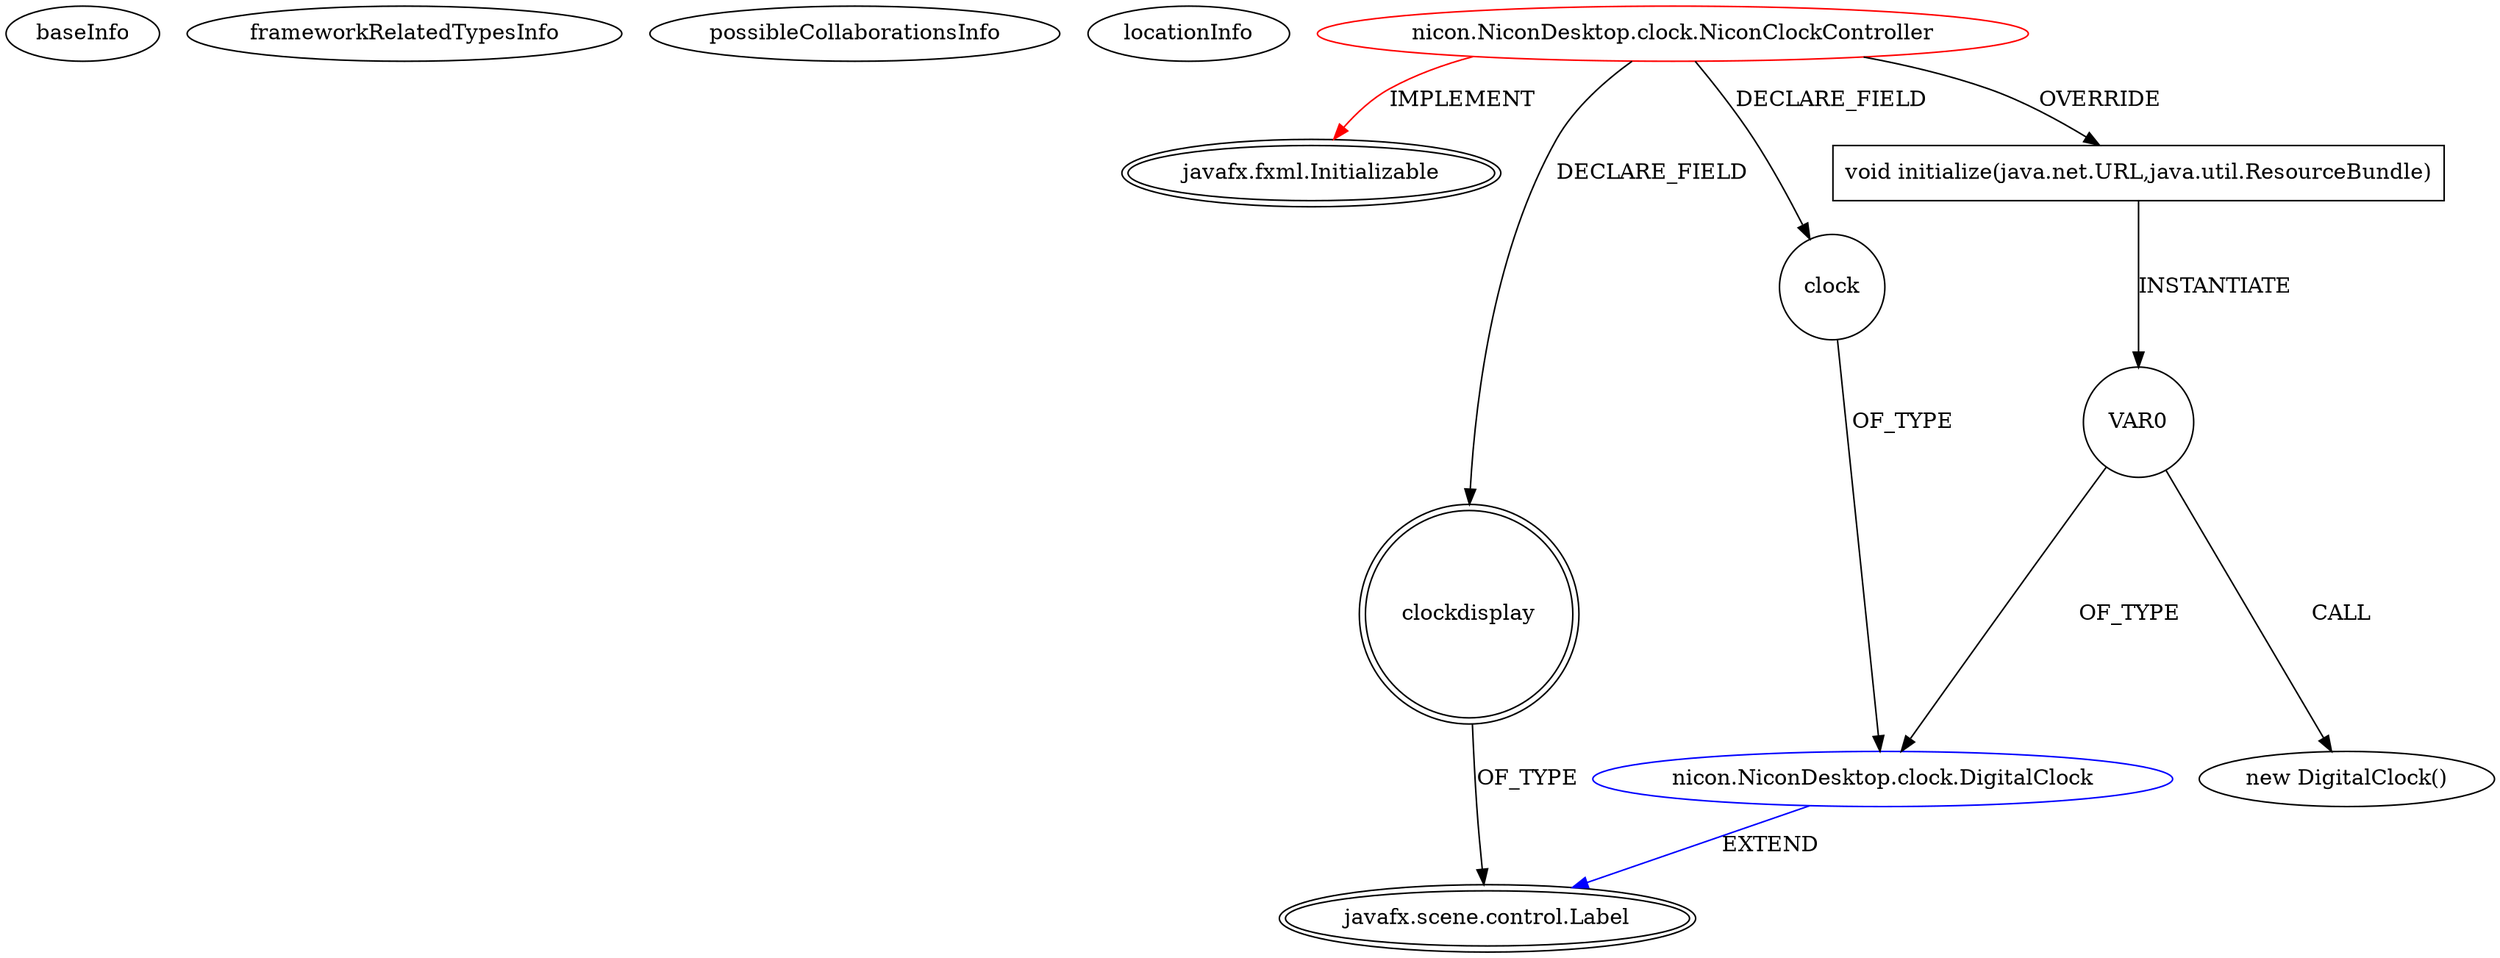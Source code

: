 digraph {
baseInfo[graphId=2531,category="extension_graph",isAnonymous=false,possibleRelation=true]
frameworkRelatedTypesInfo[0="javafx.fxml.Initializable"]
possibleCollaborationsInfo[0="2531~OVERRIDING_METHOD_DECLARATION-INSTANTIATION-FIELD_DECLARATION-~javafx.fxml.Initializable ~javafx.scene.control.Label ~false~false"]
locationInfo[projectName="dony1990-ProsDesktop",filePath="/dony1990-ProsDesktop/ProsDesktop-master/src/nicon/NiconDesktop/clock/NiconClockController.java",contextSignature="NiconClockController",graphId="2531"]
0[label="nicon.NiconDesktop.clock.NiconClockController",vertexType="ROOT_CLIENT_CLASS_DECLARATION",isFrameworkType=false,color=red]
1[label="javafx.fxml.Initializable",vertexType="FRAMEWORK_INTERFACE_TYPE",isFrameworkType=true,peripheries=2]
2[label="clock",vertexType="FIELD_DECLARATION",isFrameworkType=false,shape=circle]
3[label="nicon.NiconDesktop.clock.DigitalClock",vertexType="REFERENCE_CLIENT_CLASS_DECLARATION",isFrameworkType=false,color=blue]
4[label="javafx.scene.control.Label",vertexType="FRAMEWORK_CLASS_TYPE",isFrameworkType=true,peripheries=2]
5[label="clockdisplay",vertexType="FIELD_DECLARATION",isFrameworkType=true,peripheries=2,shape=circle]
7[label="void initialize(java.net.URL,java.util.ResourceBundle)",vertexType="OVERRIDING_METHOD_DECLARATION",isFrameworkType=false,shape=box]
9[label="VAR0",vertexType="VARIABLE_EXPRESION",isFrameworkType=false,shape=circle]
8[label="new DigitalClock()",vertexType="CONSTRUCTOR_CALL",isFrameworkType=false]
0->1[label="IMPLEMENT",color=red]
0->2[label="DECLARE_FIELD"]
3->4[label="EXTEND",color=blue]
2->3[label="OF_TYPE"]
0->5[label="DECLARE_FIELD"]
5->4[label="OF_TYPE"]
0->7[label="OVERRIDE"]
7->9[label="INSTANTIATE"]
9->3[label="OF_TYPE"]
9->8[label="CALL"]
}
